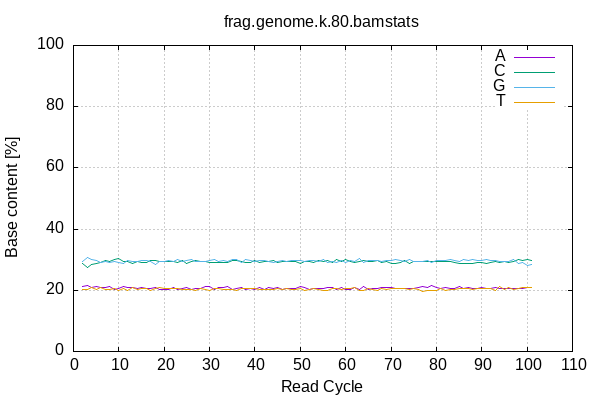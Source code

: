 
            set terminal png size 600,400 truecolor
            set output "frag.genome.k.80/acgt-cycles.png"
            set grid xtics ytics y2tics back lc rgb "#cccccc"
            set style line 1 linecolor rgb "green"
            set style line 2 linecolor rgb "red"
            set style line 3 linecolor rgb "black"
            set style line 4 linecolor rgb "blue"
            set style increment user
            set ylabel "Base content [%]"
            set xlabel "Read Cycle"
            set yrange [0:100]
            set title "frag.genome.k.80.bamstats"
            plot '-' w l ti 'A', '-' w l ti 'C', '-' w l ti 'G', '-' w l ti 'T'
        2	21.38
3	21.62
4	20.93
5	21.32
6	20.97
7	20.79
8	21.23
9	20.21
10	20.62
11	21.28
12	20.82
13	20.83
14	20.61
15	20.85
16	20.72
17	20.69
18	21.02
19	20.30
20	20.28
21	20.32
22	20.78
23	20.41
24	20.71
25	20.88
26	20.39
27	20.70
28	20.72
29	21.15
30	21.10
31	20.23
32	20.90
33	20.96
34	21.13
35	20.27
36	20.65
37	20.84
38	20.38
39	20.65
40	20.25
41	20.88
42	20.39
43	20.82
44	20.55
45	20.92
46	20.42
47	20.62
48	20.59
49	20.61
50	21.16
51	20.93
52	20.39
53	20.70
54	20.52
55	20.47
56	20.91
57	20.89
58	20.30
59	20.80
60	20.36
61	20.27
62	20.87
63	20.15
64	21.32
65	20.32
66	20.51
67	20.60
68	20.83
69	20.77
70	21.02
71	20.53
72	20.67
73	20.63
74	20.74
75	20.67
76	20.81
77	21.28
78	20.85
79	21.42
80	20.84
81	20.46
82	20.84
83	20.65
84	20.68
85	21.08
86	20.75
87	20.99
88	20.70
89	20.72
90	20.83
91	20.65
92	20.73
93	20.81
94	20.64
95	20.51
96	20.71
97	20.48
98	20.63
99	20.46
100	20.94
101	20.78
end
2	28.78
3	27.44
4	28.29
5	28.64
6	29.06
7	29.60
8	29.42
9	30.06
10	30.36
11	29.35
12	29.42
13	28.92
14	29.51
15	29.06
16	29.01
17	29.85
18	29.82
19	29.25
20	29.43
21	29.44
22	29.29
23	29.12
24	29.59
25	28.83
26	29.39
27	29.86
28	29.37
29	29.25
30	29.12
31	29.22
32	29.23
33	29.22
34	29.18
35	29.61
36	29.60
37	29.51
38	29.15
39	28.97
40	29.85
41	28.94
42	29.55
43	29.40
44	29.79
45	29.15
46	29.46
47	29.53
48	29.51
49	29.40
50	28.83
51	29.54
52	29.56
53	29.11
54	29.67
55	29.49
56	29.81
57	29.17
58	30.11
59	29.31
60	30.15
61	29.44
62	29.02
63	29.56
64	29.68
65	29.26
66	29.38
67	29.71
68	29.22
69	29.40
70	28.91
71	28.79
72	29.02
73	29.59
74	28.91
75	29.33
76	29.46
77	29.54
78	29.56
79	29.53
80	29.35
81	29.27
82	29.38
83	29.26
84	29.15
85	28.91
86	28.62
87	28.76
88	28.92
89	29.08
90	29.04
91	28.79
92	29.08
93	29.32
94	28.97
95	29.56
96	28.99
97	29.30
98	29.94
99	29.66
100	30.02
101	29.72
end
2	29.45
3	30.57
4	29.99
5	29.78
6	29.20
7	29.45
8	28.97
9	29.27
10	29.10
11	28.83
12	29.71
13	29.46
14	29.51
15	29.61
16	29.62
17	29.39
18	28.45
19	29.52
20	29.57
21	29.79
22	29.36
23	29.96
24	29.41
25	29.88
26	30.11
27	29.39
28	29.41
29	29.27
30	29.69
31	29.91
32	29.40
33	29.61
34	29.46
35	29.92
36	29.95
37	29.15
38	29.92
39	29.77
40	29.30
41	29.83
42	29.83
43	29.46
44	29.23
45	29.44
46	29.90
47	29.42
48	29.75
49	29.84
50	29.58
51	29.50
52	29.85
53	29.60
54	29.52
55	29.95
56	29.20
57	29.51
58	29.06
59	29.65
60	28.97
61	29.76
62	29.29
63	30.24
64	29.23
65	29.70
66	29.86
67	29.68
68	29.39
69	29.65
70	29.61
71	30.19
72	29.58
73	29.30
74	30.12
75	29.47
76	29.51
77	29.43
78	29.59
79	29.00
80	29.73
81	29.58
82	29.87
83	29.91
84	29.77
85	29.32
86	30.10
87	29.73
88	30.09
89	29.75
90	29.62
91	30.08
92	29.76
93	29.83
94	29.26
95	29.51
96	29.54
97	30.02
98	28.81
99	28.94
100	28.14
101	28.46
end
2	20.39
3	20.38
4	20.79
5	20.26
6	20.77
7	20.16
8	20.38
9	20.46
10	19.92
11	20.53
12	20.05
13	20.80
14	20.37
15	20.47
16	20.66
17	20.08
18	20.72
19	20.93
20	20.71
21	20.46
22	20.57
23	20.51
24	20.30
25	20.41
26	20.10
27	20.05
28	20.50
29	20.32
30	20.09
31	20.64
32	20.48
33	20.21
34	20.24
35	20.20
36	19.80
37	20.50
38	20.54
39	20.61
40	20.60
41	20.35
42	20.24
43	20.33
44	20.42
45	20.49
46	20.22
47	20.43
48	20.15
49	20.15
50	20.43
51	20.03
52	20.20
53	20.58
54	20.28
55	20.09
56	20.09
57	20.43
58	20.53
59	20.24
60	20.52
61	20.53
62	20.81
63	20.04
64	19.78
65	20.73
66	20.26
67	20.01
68	20.56
69	20.18
70	20.46
71	20.49
72	20.73
73	20.47
74	20.23
75	20.53
76	20.22
77	19.75
78	20.00
79	20.05
80	20.08
81	20.69
82	19.91
83	20.18
84	20.41
85	20.70
86	20.53
87	20.52
88	20.29
89	20.45
90	20.51
91	20.47
92	20.43
93	20.04
94	21.13
95	20.42
96	20.77
97	20.20
98	20.61
99	20.94
100	20.91
101	21.04
end
